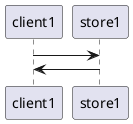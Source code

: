 @startuml seq_diagram_1.png
participant client1
participant store1

client1 -> store1
store1 -> client1
@enduml

@startuml seq_diagram_2.png
participant client2
participant store2

client2 -> store2 : "place order"
store2 -> client2 : "works"
@enduml
